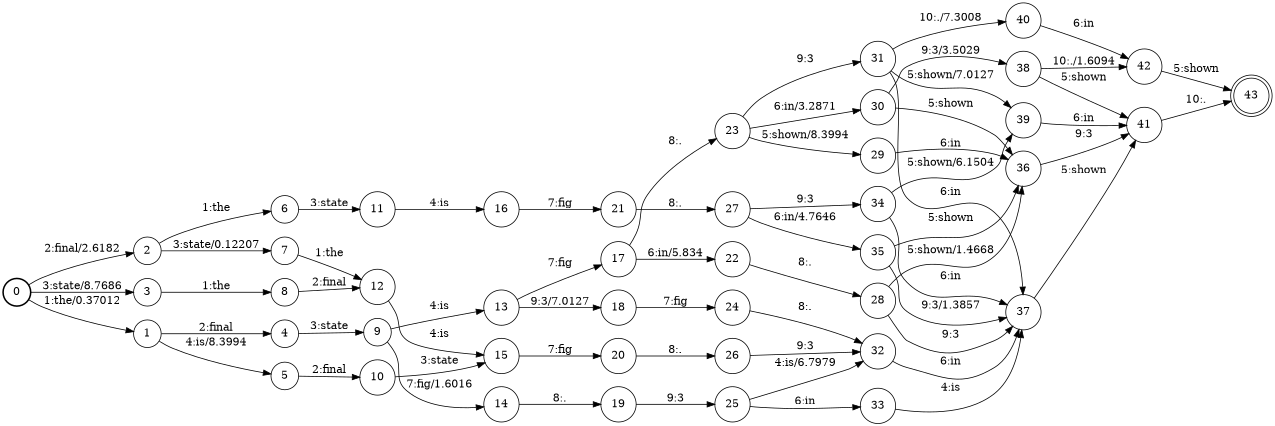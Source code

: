 digraph FST {
rankdir = LR;
size = "8.5,11";
label = "";
center = 1;
orientation = Portrait;
ranksep = "0.4";
nodesep = "0.25";
0 [label = "0", shape = circle, style = bold, fontsize = 14]
	0 -> 1 [label = "1:the/0.37012", fontsize = 14];
	0 -> 2 [label = "2:final/2.6182", fontsize = 14];
	0 -> 3 [label = "3:state/8.7686", fontsize = 14];
1 [label = "1", shape = circle, style = solid, fontsize = 14]
	1 -> 4 [label = "2:final", fontsize = 14];
	1 -> 5 [label = "4:is/8.3994", fontsize = 14];
2 [label = "2", shape = circle, style = solid, fontsize = 14]
	2 -> 6 [label = "1:the", fontsize = 14];
	2 -> 7 [label = "3:state/0.12207", fontsize = 14];
3 [label = "3", shape = circle, style = solid, fontsize = 14]
	3 -> 8 [label = "1:the", fontsize = 14];
4 [label = "4", shape = circle, style = solid, fontsize = 14]
	4 -> 9 [label = "3:state", fontsize = 14];
5 [label = "5", shape = circle, style = solid, fontsize = 14]
	5 -> 10 [label = "2:final", fontsize = 14];
6 [label = "6", shape = circle, style = solid, fontsize = 14]
	6 -> 11 [label = "3:state", fontsize = 14];
7 [label = "7", shape = circle, style = solid, fontsize = 14]
	7 -> 12 [label = "1:the", fontsize = 14];
8 [label = "8", shape = circle, style = solid, fontsize = 14]
	8 -> 12 [label = "2:final", fontsize = 14];
9 [label = "9", shape = circle, style = solid, fontsize = 14]
	9 -> 13 [label = "4:is", fontsize = 14];
	9 -> 14 [label = "7:fig/1.6016", fontsize = 14];
10 [label = "10", shape = circle, style = solid, fontsize = 14]
	10 -> 15 [label = "3:state", fontsize = 14];
11 [label = "11", shape = circle, style = solid, fontsize = 14]
	11 -> 16 [label = "4:is", fontsize = 14];
12 [label = "12", shape = circle, style = solid, fontsize = 14]
	12 -> 15 [label = "4:is", fontsize = 14];
13 [label = "13", shape = circle, style = solid, fontsize = 14]
	13 -> 17 [label = "7:fig", fontsize = 14];
	13 -> 18 [label = "9:3/7.0127", fontsize = 14];
14 [label = "14", shape = circle, style = solid, fontsize = 14]
	14 -> 19 [label = "8:.", fontsize = 14];
15 [label = "15", shape = circle, style = solid, fontsize = 14]
	15 -> 20 [label = "7:fig", fontsize = 14];
16 [label = "16", shape = circle, style = solid, fontsize = 14]
	16 -> 21 [label = "7:fig", fontsize = 14];
17 [label = "17", shape = circle, style = solid, fontsize = 14]
	17 -> 22 [label = "6:in/5.834", fontsize = 14];
	17 -> 23 [label = "8:.", fontsize = 14];
18 [label = "18", shape = circle, style = solid, fontsize = 14]
	18 -> 24 [label = "7:fig", fontsize = 14];
19 [label = "19", shape = circle, style = solid, fontsize = 14]
	19 -> 25 [label = "9:3", fontsize = 14];
20 [label = "20", shape = circle, style = solid, fontsize = 14]
	20 -> 26 [label = "8:.", fontsize = 14];
21 [label = "21", shape = circle, style = solid, fontsize = 14]
	21 -> 27 [label = "8:.", fontsize = 14];
22 [label = "22", shape = circle, style = solid, fontsize = 14]
	22 -> 28 [label = "8:.", fontsize = 14];
23 [label = "23", shape = circle, style = solid, fontsize = 14]
	23 -> 29 [label = "5:shown/8.3994", fontsize = 14];
	23 -> 30 [label = "6:in/3.2871", fontsize = 14];
	23 -> 31 [label = "9:3", fontsize = 14];
24 [label = "24", shape = circle, style = solid, fontsize = 14]
	24 -> 32 [label = "8:.", fontsize = 14];
25 [label = "25", shape = circle, style = solid, fontsize = 14]
	25 -> 32 [label = "4:is/6.7979", fontsize = 14];
	25 -> 33 [label = "6:in", fontsize = 14];
26 [label = "26", shape = circle, style = solid, fontsize = 14]
	26 -> 32 [label = "9:3", fontsize = 14];
27 [label = "27", shape = circle, style = solid, fontsize = 14]
	27 -> 35 [label = "6:in/4.7646", fontsize = 14];
	27 -> 34 [label = "9:3", fontsize = 14];
28 [label = "28", shape = circle, style = solid, fontsize = 14]
	28 -> 36 [label = "5:shown/1.4668", fontsize = 14];
	28 -> 37 [label = "9:3", fontsize = 14];
29 [label = "29", shape = circle, style = solid, fontsize = 14]
	29 -> 36 [label = "6:in", fontsize = 14];
30 [label = "30", shape = circle, style = solid, fontsize = 14]
	30 -> 36 [label = "5:shown", fontsize = 14];
	30 -> 38 [label = "9:3/3.5029", fontsize = 14];
31 [label = "31", shape = circle, style = solid, fontsize = 14]
	31 -> 39 [label = "5:shown/7.0127", fontsize = 14];
	31 -> 37 [label = "6:in", fontsize = 14];
	31 -> 40 [label = "10:./7.3008", fontsize = 14];
32 [label = "32", shape = circle, style = solid, fontsize = 14]
	32 -> 37 [label = "6:in", fontsize = 14];
33 [label = "33", shape = circle, style = solid, fontsize = 14]
	33 -> 37 [label = "4:is", fontsize = 14];
34 [label = "34", shape = circle, style = solid, fontsize = 14]
	34 -> 39 [label = "5:shown/6.1504", fontsize = 14];
	34 -> 37 [label = "6:in", fontsize = 14];
35 [label = "35", shape = circle, style = solid, fontsize = 14]
	35 -> 36 [label = "5:shown", fontsize = 14];
	35 -> 37 [label = "9:3/1.3857", fontsize = 14];
36 [label = "36", shape = circle, style = solid, fontsize = 14]
	36 -> 41 [label = "9:3", fontsize = 14];
37 [label = "37", shape = circle, style = solid, fontsize = 14]
	37 -> 41 [label = "5:shown", fontsize = 14];
38 [label = "38", shape = circle, style = solid, fontsize = 14]
	38 -> 41 [label = "5:shown", fontsize = 14];
	38 -> 42 [label = "10:./1.6094", fontsize = 14];
39 [label = "39", shape = circle, style = solid, fontsize = 14]
	39 -> 41 [label = "6:in", fontsize = 14];
40 [label = "40", shape = circle, style = solid, fontsize = 14]
	40 -> 42 [label = "6:in", fontsize = 14];
41 [label = "41", shape = circle, style = solid, fontsize = 14]
	41 -> 43 [label = "10:.", fontsize = 14];
42 [label = "42", shape = circle, style = solid, fontsize = 14]
	42 -> 43 [label = "5:shown", fontsize = 14];
43 [label = "43", shape = doublecircle, style = solid, fontsize = 14]
}
